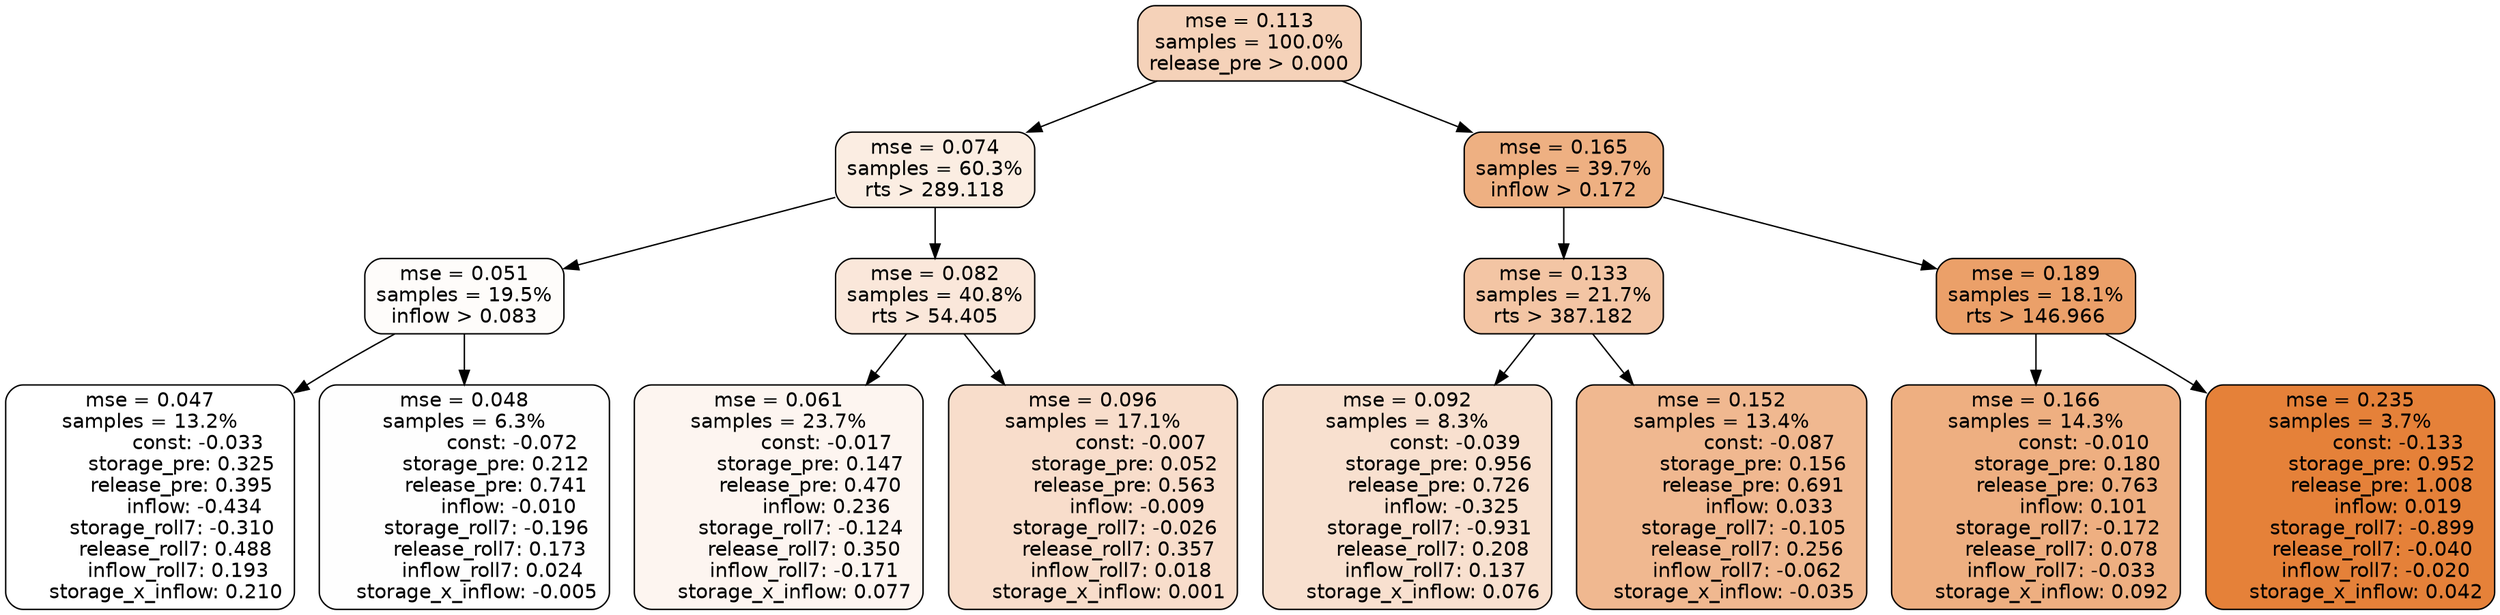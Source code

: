 digraph tree {
node [shape=rectangle, style="filled, rounded", color="black", fontname=helvetica] ;
edge [fontname=helvetica] ;
	"0" [label="mse = 0.113
samples = 100.0%
release_pre > 0.000", fillcolor="#f5d2b9"]
	"1" [label="mse = 0.074
samples = 60.3%
rts > 289.118", fillcolor="#fbede2"]
	"8" [label="mse = 0.165
samples = 39.7%
inflow > 0.172", fillcolor="#eeb082"]
	"5" [label="mse = 0.051
samples = 19.5%
inflow > 0.083", fillcolor="#fefcfa"]
	"2" [label="mse = 0.082
samples = 40.8%
rts > 54.405", fillcolor="#fae7da"]
	"9" [label="mse = 0.133
samples = 21.7%
rts > 387.182", fillcolor="#f3c5a4"]
	"12" [label="mse = 0.189
samples = 18.1%
rts > 146.966", fillcolor="#eba069"]
	"6" [label="mse = 0.047
samples = 13.2%
               const: -0.033
          storage_pre: 0.325
          release_pre: 0.395
              inflow: -0.434
       storage_roll7: -0.310
        release_roll7: 0.488
         inflow_roll7: 0.193
     storage_x_inflow: 0.210", fillcolor="#ffffff"]
	"7" [label="mse = 0.048
samples = 6.3%
               const: -0.072
          storage_pre: 0.212
          release_pre: 0.741
              inflow: -0.010
       storage_roll7: -0.196
        release_roll7: 0.173
         inflow_roll7: 0.024
    storage_x_inflow: -0.005", fillcolor="#fefefe"]
	"3" [label="mse = 0.061
samples = 23.7%
               const: -0.017
          storage_pre: 0.147
          release_pre: 0.470
               inflow: 0.236
       storage_roll7: -0.124
        release_roll7: 0.350
        inflow_roll7: -0.171
     storage_x_inflow: 0.077", fillcolor="#fdf5f0"]
	"4" [label="mse = 0.096
samples = 17.1%
               const: -0.007
          storage_pre: 0.052
          release_pre: 0.563
              inflow: -0.009
       storage_roll7: -0.026
        release_roll7: 0.357
         inflow_roll7: 0.018
     storage_x_inflow: 0.001", fillcolor="#f8ddcb"]
	"11" [label="mse = 0.092
samples = 8.3%
               const: -0.039
          storage_pre: 0.956
          release_pre: 0.726
              inflow: -0.325
       storage_roll7: -0.931
        release_roll7: 0.208
         inflow_roll7: 0.137
     storage_x_inflow: 0.076", fillcolor="#f8e0cf"]
	"10" [label="mse = 0.152
samples = 13.4%
               const: -0.087
          storage_pre: 0.156
          release_pre: 0.691
               inflow: 0.033
       storage_roll7: -0.105
        release_roll7: 0.256
        inflow_roll7: -0.062
    storage_x_inflow: -0.035", fillcolor="#f0b890"]
	"13" [label="mse = 0.166
samples = 14.3%
               const: -0.010
          storage_pre: 0.180
          release_pre: 0.763
               inflow: 0.101
       storage_roll7: -0.172
        release_roll7: 0.078
        inflow_roll7: -0.033
     storage_x_inflow: 0.092", fillcolor="#eeaf81"]
	"14" [label="mse = 0.235
samples = 3.7%
               const: -0.133
          storage_pre: 0.952
          release_pre: 1.008
               inflow: 0.019
       storage_roll7: -0.899
       release_roll7: -0.040
        inflow_roll7: -0.020
     storage_x_inflow: 0.042", fillcolor="#e58139"]

	"0" -> "1"
	"0" -> "8"
	"1" -> "2"
	"1" -> "5"
	"8" -> "9"
	"8" -> "12"
	"5" -> "6"
	"5" -> "7"
	"2" -> "3"
	"2" -> "4"
	"9" -> "10"
	"9" -> "11"
	"12" -> "13"
	"12" -> "14"
}